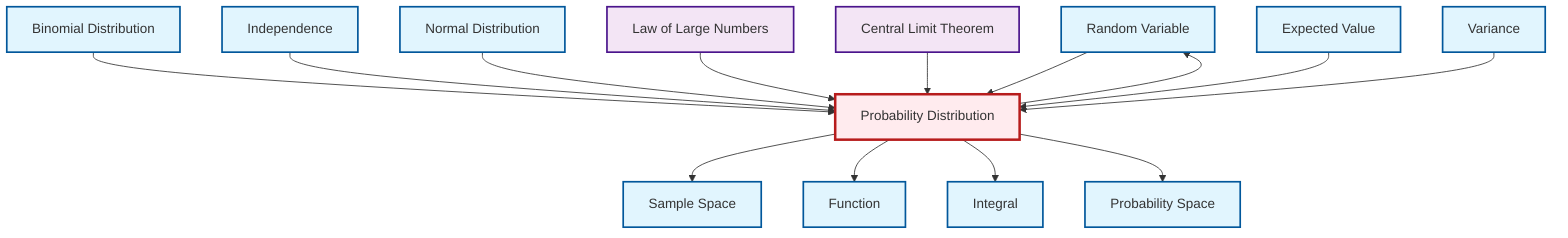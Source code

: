 graph TD
    classDef definition fill:#e1f5fe,stroke:#01579b,stroke-width:2px
    classDef theorem fill:#f3e5f5,stroke:#4a148c,stroke-width:2px
    classDef axiom fill:#fff3e0,stroke:#e65100,stroke-width:2px
    classDef example fill:#e8f5e9,stroke:#1b5e20,stroke-width:2px
    classDef current fill:#ffebee,stroke:#b71c1c,stroke-width:3px
    def-random-variable["Random Variable"]:::definition
    def-function["Function"]:::definition
    def-integral["Integral"]:::definition
    def-binomial-distribution["Binomial Distribution"]:::definition
    thm-central-limit["Central Limit Theorem"]:::theorem
    def-independence["Independence"]:::definition
    def-probability-distribution["Probability Distribution"]:::definition
    thm-law-of-large-numbers["Law of Large Numbers"]:::theorem
    def-sample-space["Sample Space"]:::definition
    def-normal-distribution["Normal Distribution"]:::definition
    def-variance["Variance"]:::definition
    def-probability-space["Probability Space"]:::definition
    def-expectation["Expected Value"]:::definition
    def-probability-distribution --> def-sample-space
    def-binomial-distribution --> def-probability-distribution
    def-probability-distribution --> def-function
    def-probability-distribution --> def-random-variable
    def-independence --> def-probability-distribution
    def-normal-distribution --> def-probability-distribution
    thm-law-of-large-numbers --> def-probability-distribution
    def-probability-distribution --> def-integral
    def-random-variable --> def-probability-distribution
    thm-central-limit --> def-probability-distribution
    def-expectation --> def-probability-distribution
    def-probability-distribution --> def-probability-space
    def-variance --> def-probability-distribution
    class def-probability-distribution current